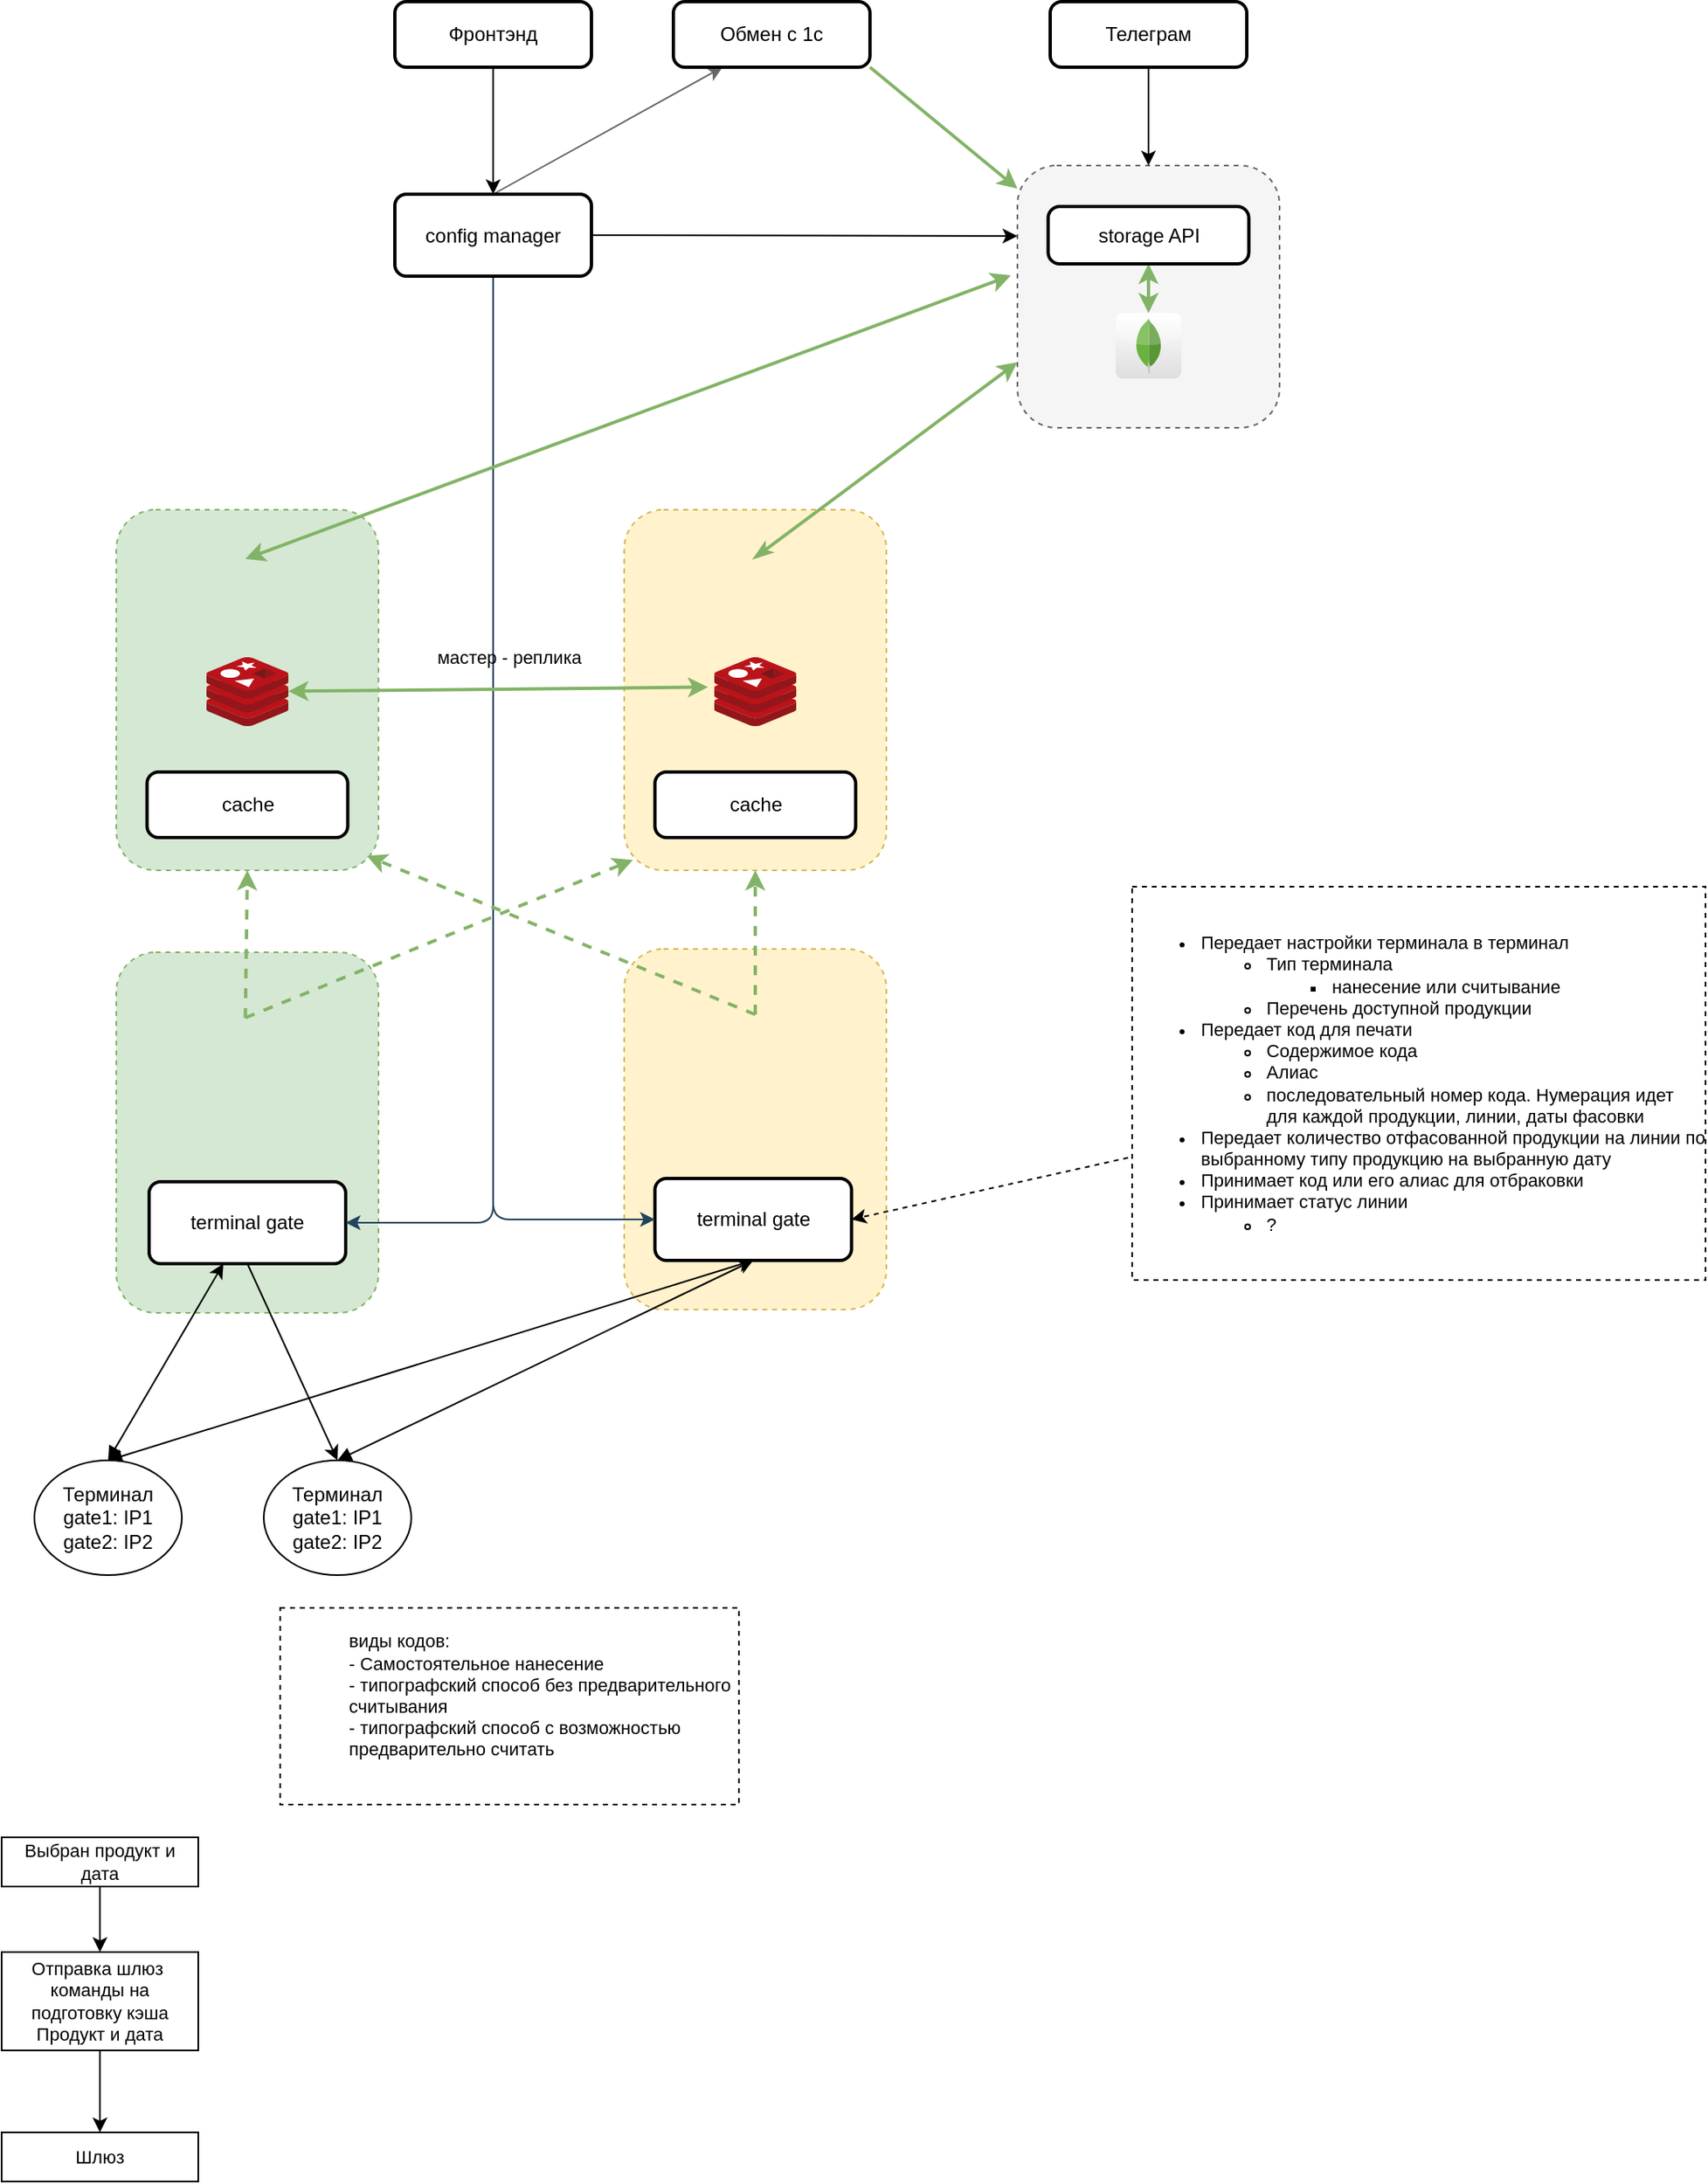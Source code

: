 <mxfile version="22.0.6" type="device">
  <diagram name="Page-1" id="nx7LIq2Fe1vS2iPR4uFg">
    <mxGraphModel dx="1487" dy="1920" grid="1" gridSize="10" guides="1" tooltips="1" connect="1" arrows="1" fold="1" page="1" pageScale="1" pageWidth="1600" pageHeight="900" math="0" shadow="0">
      <root>
        <mxCell id="0" />
        <mxCell id="1" parent="0" />
        <mxCell id="wA4eCwuCTSMMDCAFvDcx-130" value="" style="rounded=1;whiteSpace=wrap;html=1;fontFamily=Helvetica;fontSize=11;dashed=1;shadow=0;fillColor=#f5f5f5;fontColor=#333333;strokeColor=#666666;" vertex="1" parent="1">
          <mxGeometry x="730" y="-360" width="160" height="160" as="geometry" />
        </mxCell>
        <mxCell id="wA4eCwuCTSMMDCAFvDcx-105" value="" style="rounded=1;whiteSpace=wrap;html=1;fontFamily=Helvetica;fontSize=11;fillColor=#d5e8d4;dashed=1;strokeColor=#82b366;" vertex="1" parent="1">
          <mxGeometry x="180" y="-150" width="160" height="220" as="geometry" />
        </mxCell>
        <mxCell id="wA4eCwuCTSMMDCAFvDcx-109" value="" style="rounded=1;whiteSpace=wrap;html=1;fontFamily=Helvetica;fontSize=11;fillColor=#fff2cc;dashed=1;strokeColor=#d6b656;fillStyle=auto;" vertex="1" parent="1">
          <mxGeometry x="490" y="118" width="160" height="220" as="geometry" />
        </mxCell>
        <mxCell id="wA4eCwuCTSMMDCAFvDcx-107" value="" style="rounded=1;whiteSpace=wrap;html=1;fontFamily=Helvetica;fontSize=11;fillColor=#d5e8d4;dashed=1;strokeColor=#82b366;fillStyle=auto;" vertex="1" parent="1">
          <mxGeometry x="180" y="120" width="160" height="220" as="geometry" />
        </mxCell>
        <mxCell id="6" value="terminal gate" style="rounded=1;absoluteArcSize=1;arcSize=14;whiteSpace=wrap;strokeWidth=2;" parent="1" vertex="1">
          <mxGeometry x="200" y="260" width="120" height="50" as="geometry" />
        </mxCell>
        <mxCell id="wA4eCwuCTSMMDCAFvDcx-24" style="edgeStyle=none;shape=connector;rounded=1;orthogonalLoop=1;jettySize=auto;html=1;exitX=0.5;exitY=0;exitDx=0;exitDy=0;labelBackgroundColor=default;strokeColor=default;align=center;verticalAlign=middle;fontFamily=Helvetica;fontSize=11;fontColor=default;endArrow=classic;startArrow=block;startFill=1;" edge="1" parent="1" source="wA4eCwuCTSMMDCAFvDcx-17" target="6">
          <mxGeometry relative="1" as="geometry" />
        </mxCell>
        <mxCell id="wA4eCwuCTSMMDCAFvDcx-27" style="edgeStyle=none;shape=connector;rounded=1;orthogonalLoop=1;jettySize=auto;html=1;exitX=0.5;exitY=0;exitDx=0;exitDy=0;entryX=0.5;entryY=1;entryDx=0;entryDy=0;labelBackgroundColor=default;strokeColor=default;align=center;verticalAlign=middle;fontFamily=Helvetica;fontSize=11;fontColor=default;endArrow=classic;startArrow=block;startFill=1;" edge="1" parent="1" source="wA4eCwuCTSMMDCAFvDcx-17" target="wA4eCwuCTSMMDCAFvDcx-26">
          <mxGeometry relative="1" as="geometry" />
        </mxCell>
        <mxCell id="wA4eCwuCTSMMDCAFvDcx-17" value="Терминал&lt;br&gt;gate1: IP1&lt;br&gt;gate2: IP2" style="ellipse;whiteSpace=wrap;html=1;" vertex="1" parent="1">
          <mxGeometry x="130" y="430" width="90" height="70" as="geometry" />
        </mxCell>
        <mxCell id="wA4eCwuCTSMMDCAFvDcx-25" style="edgeStyle=none;rounded=1;orthogonalLoop=1;jettySize=auto;html=1;exitX=0.5;exitY=0;exitDx=0;exitDy=0;entryX=0.5;entryY=1;entryDx=0;entryDy=0;labelBackgroundColor=default;strokeColor=default;align=center;verticalAlign=middle;fontFamily=Helvetica;fontSize=11;fontColor=default;endArrow=none;endFill=0;startArrow=classic;startFill=1;" edge="1" parent="1" source="wA4eCwuCTSMMDCAFvDcx-18" target="6">
          <mxGeometry relative="1" as="geometry" />
        </mxCell>
        <mxCell id="wA4eCwuCTSMMDCAFvDcx-28" style="edgeStyle=none;shape=connector;rounded=1;orthogonalLoop=1;jettySize=auto;html=1;exitX=0.5;exitY=0;exitDx=0;exitDy=0;entryX=0.5;entryY=1;entryDx=0;entryDy=0;labelBackgroundColor=default;strokeColor=default;align=center;verticalAlign=middle;fontFamily=Helvetica;fontSize=11;fontColor=default;endArrow=classic;startArrow=block;startFill=1;" edge="1" parent="1" source="wA4eCwuCTSMMDCAFvDcx-18" target="wA4eCwuCTSMMDCAFvDcx-26">
          <mxGeometry relative="1" as="geometry" />
        </mxCell>
        <mxCell id="wA4eCwuCTSMMDCAFvDcx-18" value="Терминал&lt;br&gt;gate1: IP1&lt;br&gt;gate2: IP2" style="ellipse;whiteSpace=wrap;html=1;" vertex="1" parent="1">
          <mxGeometry x="270" y="430" width="90" height="70" as="geometry" />
        </mxCell>
        <mxCell id="wA4eCwuCTSMMDCAFvDcx-26" value="terminal gate" style="rounded=1;absoluteArcSize=1;arcSize=14;whiteSpace=wrap;strokeWidth=2;" vertex="1" parent="1">
          <mxGeometry x="508.75" y="258" width="120" height="50" as="geometry" />
        </mxCell>
        <mxCell id="wA4eCwuCTSMMDCAFvDcx-31" style="edgeStyle=none;shape=connector;rounded=1;orthogonalLoop=1;jettySize=auto;html=1;exitX=-0.007;exitY=0.689;exitDx=0;exitDy=0;entryX=1;entryY=0.5;entryDx=0;entryDy=0;labelBackgroundColor=default;strokeColor=default;align=center;verticalAlign=middle;fontFamily=Helvetica;fontSize=11;fontColor=default;endArrow=classic;dashed=1;exitPerimeter=0;" edge="1" parent="1" source="wA4eCwuCTSMMDCAFvDcx-29" target="wA4eCwuCTSMMDCAFvDcx-26">
          <mxGeometry relative="1" as="geometry" />
        </mxCell>
        <mxCell id="wA4eCwuCTSMMDCAFvDcx-29" value="&lt;ul&gt;&lt;li&gt;Передает настройки терминала в терминал&amp;nbsp;&lt;/li&gt;&lt;ul&gt;&lt;li&gt;Тип терминала&lt;/li&gt;&lt;ul&gt;&lt;li&gt;нанесение или считывание&lt;/li&gt;&lt;/ul&gt;&lt;li&gt;Перечень доступной продукции&lt;/li&gt;&lt;/ul&gt;&lt;li&gt;Передает код для печати&lt;/li&gt;&lt;ul&gt;&lt;li&gt;Содержимое кода&lt;/li&gt;&lt;li&gt;Алиас&lt;/li&gt;&lt;li&gt;последовательный номер кода. Нумерация идет для каждой продукции, линии, даты фасовки&lt;/li&gt;&lt;/ul&gt;&lt;li&gt;Передает количество отфасованной продукции на линии по выбранному типу продукцию на выбранную дату&lt;/li&gt;&lt;li&gt;Принимает код или его алиас для отбраковки&lt;/li&gt;&lt;li&gt;Принимает статус линии&lt;/li&gt;&lt;ul&gt;&lt;ul&gt;&lt;ul&gt;&lt;ul&gt;&lt;ul&gt;&lt;/ul&gt;&lt;/ul&gt;&lt;/ul&gt;&lt;/ul&gt;&lt;li&gt;?&lt;/li&gt;&lt;/ul&gt;&lt;/ul&gt;" style="text;strokeColor=default;fillColor=none;html=1;whiteSpace=wrap;verticalAlign=middle;overflow=hidden;fontSize=11;fontFamily=Helvetica;fontColor=default;dashed=1;" vertex="1" parent="1">
          <mxGeometry x="800" y="80" width="350" height="240" as="geometry" />
        </mxCell>
        <mxCell id="wA4eCwuCTSMMDCAFvDcx-39" style="edgeStyle=none;shape=connector;rounded=1;orthogonalLoop=1;jettySize=auto;html=1;exitX=0.5;exitY=0;exitDx=0;exitDy=0;entryX=0.25;entryY=1;entryDx=0;entryDy=0;labelBackgroundColor=default;strokeColor=#666666;align=center;verticalAlign=middle;fontFamily=Helvetica;fontSize=11;fontColor=default;endArrow=classic;fillColor=#f5f5f5;" edge="1" parent="1" source="wA4eCwuCTSMMDCAFvDcx-33" target="wA4eCwuCTSMMDCAFvDcx-37">
          <mxGeometry relative="1" as="geometry" />
        </mxCell>
        <mxCell id="wA4eCwuCTSMMDCAFvDcx-129" style="edgeStyle=none;shape=connector;rounded=1;orthogonalLoop=1;jettySize=auto;html=1;exitX=1;exitY=0.5;exitDx=0;exitDy=0;labelBackgroundColor=default;strokeColor=default;align=center;verticalAlign=middle;fontFamily=Helvetica;fontSize=11;fontColor=default;endArrow=classic;" edge="1" parent="1" source="wA4eCwuCTSMMDCAFvDcx-33">
          <mxGeometry relative="1" as="geometry">
            <mxPoint x="730" y="-317" as="targetPoint" />
          </mxGeometry>
        </mxCell>
        <mxCell id="wA4eCwuCTSMMDCAFvDcx-142" style="edgeStyle=none;shape=connector;rounded=1;orthogonalLoop=1;jettySize=auto;html=1;exitX=0.5;exitY=1;exitDx=0;exitDy=0;entryX=1;entryY=0.5;entryDx=0;entryDy=0;labelBackgroundColor=default;strokeColor=#23445d;align=center;verticalAlign=middle;fontFamily=Helvetica;fontSize=11;fontColor=default;endArrow=classic;fillColor=#bac8d3;" edge="1" parent="1" source="wA4eCwuCTSMMDCAFvDcx-33" target="6">
          <mxGeometry relative="1" as="geometry">
            <Array as="points">
              <mxPoint x="410" y="285" />
            </Array>
          </mxGeometry>
        </mxCell>
        <mxCell id="wA4eCwuCTSMMDCAFvDcx-143" style="edgeStyle=none;shape=connector;rounded=1;orthogonalLoop=1;jettySize=auto;html=1;exitX=0.5;exitY=1;exitDx=0;exitDy=0;entryX=0;entryY=0.5;entryDx=0;entryDy=0;labelBackgroundColor=default;strokeColor=#23445d;align=center;verticalAlign=middle;fontFamily=Helvetica;fontSize=11;fontColor=default;endArrow=classic;fillColor=#bac8d3;" edge="1" parent="1" source="wA4eCwuCTSMMDCAFvDcx-33" target="wA4eCwuCTSMMDCAFvDcx-26">
          <mxGeometry relative="1" as="geometry">
            <Array as="points">
              <mxPoint x="410" y="283" />
            </Array>
          </mxGeometry>
        </mxCell>
        <mxCell id="wA4eCwuCTSMMDCAFvDcx-33" value="config manager" style="rounded=1;absoluteArcSize=1;arcSize=14;whiteSpace=wrap;strokeWidth=2;" vertex="1" parent="1">
          <mxGeometry x="350" y="-342.5" width="120" height="50" as="geometry" />
        </mxCell>
        <mxCell id="wA4eCwuCTSMMDCAFvDcx-148" style="edgeStyle=none;shape=connector;rounded=1;orthogonalLoop=1;jettySize=auto;html=1;exitX=1;exitY=1;exitDx=0;exitDy=0;labelBackgroundColor=default;strokeColor=#82b366;align=center;verticalAlign=middle;fontFamily=Helvetica;fontSize=11;fontColor=default;endArrow=classic;strokeWidth=2;fillColor=#d5e8d4;" edge="1" parent="1" source="wA4eCwuCTSMMDCAFvDcx-37" target="wA4eCwuCTSMMDCAFvDcx-130">
          <mxGeometry relative="1" as="geometry" />
        </mxCell>
        <mxCell id="wA4eCwuCTSMMDCAFvDcx-37" value="Обмен с 1с" style="rounded=1;absoluteArcSize=1;arcSize=14;whiteSpace=wrap;strokeWidth=2;shadow=0;glass=0;" vertex="1" parent="1">
          <mxGeometry x="520" y="-460" width="120" height="40" as="geometry" />
        </mxCell>
        <mxCell id="wA4eCwuCTSMMDCAFvDcx-43" style="edgeStyle=none;shape=connector;rounded=1;orthogonalLoop=1;jettySize=auto;html=1;exitX=0.5;exitY=1;exitDx=0;exitDy=0;labelBackgroundColor=default;strokeColor=default;align=center;verticalAlign=middle;fontFamily=Helvetica;fontSize=11;fontColor=default;endArrow=classic;entryX=0.5;entryY=0;entryDx=0;entryDy=0;" edge="1" parent="1" source="wA4eCwuCTSMMDCAFvDcx-42" target="wA4eCwuCTSMMDCAFvDcx-33">
          <mxGeometry relative="1" as="geometry">
            <mxPoint x="560" y="-330" as="targetPoint" />
          </mxGeometry>
        </mxCell>
        <mxCell id="wA4eCwuCTSMMDCAFvDcx-42" value="Фронтэнд" style="rounded=1;absoluteArcSize=1;arcSize=14;whiteSpace=wrap;strokeWidth=2;shadow=0;glass=0;" vertex="1" parent="1">
          <mxGeometry x="350" y="-460" width="120" height="40" as="geometry" />
        </mxCell>
        <mxCell id="wA4eCwuCTSMMDCAFvDcx-95" style="edgeStyle=none;shape=connector;rounded=1;orthogonalLoop=1;jettySize=auto;html=1;exitX=0.5;exitY=1;exitDx=0;exitDy=0;labelBackgroundColor=default;strokeColor=default;align=center;verticalAlign=middle;fontFamily=Helvetica;fontSize=11;fontColor=default;endArrow=classic;" edge="1" parent="1" source="wA4eCwuCTSMMDCAFvDcx-44">
          <mxGeometry relative="1" as="geometry">
            <mxPoint x="810" y="-360" as="targetPoint" />
          </mxGeometry>
        </mxCell>
        <mxCell id="wA4eCwuCTSMMDCAFvDcx-44" value="Телеграм" style="rounded=1;absoluteArcSize=1;arcSize=14;whiteSpace=wrap;strokeWidth=2;shadow=0;glass=0;" vertex="1" parent="1">
          <mxGeometry x="750" y="-460" width="120" height="40" as="geometry" />
        </mxCell>
        <mxCell id="wA4eCwuCTSMMDCAFvDcx-46" value="&lt;blockquote style=&quot;margin: 0 0 0 40px; border: none; padding: 0px;&quot;&gt;виды кодов:&lt;/blockquote&gt;&lt;blockquote style=&quot;margin: 0 0 0 40px; border: none; padding: 0px;&quot;&gt;- Самостоятельное нанесение&lt;/blockquote&gt;&lt;blockquote style=&quot;margin: 0 0 0 40px; border: none; padding: 0px;&quot;&gt;- типографский способ без предварительного считывания&lt;/blockquote&gt;&lt;blockquote style=&quot;margin: 0 0 0 40px; border: none; padding: 0px;&quot;&gt;- типографский способ с возможностью предварительно считать&lt;/blockquote&gt;&lt;blockquote style=&quot;margin: 0 0 0 40px; border: none; padding: 0px;&quot;&gt;&lt;br&gt;&lt;/blockquote&gt;" style="text;strokeColor=default;fillColor=none;html=1;whiteSpace=wrap;verticalAlign=middle;overflow=hidden;fontSize=11;fontFamily=Helvetica;fontColor=default;dashed=1;" vertex="1" parent="1">
          <mxGeometry x="280" y="520" width="280" height="120" as="geometry" />
        </mxCell>
        <mxCell id="wA4eCwuCTSMMDCAFvDcx-119" style="edgeStyle=none;shape=connector;rounded=1;orthogonalLoop=1;jettySize=auto;html=1;exitX=0.5;exitY=0;exitDx=0;exitDy=0;entryX=0.956;entryY=0.96;entryDx=0;entryDy=0;labelBackgroundColor=default;strokeColor=#82b366;align=center;verticalAlign=middle;fontFamily=Helvetica;fontSize=11;fontColor=default;endArrow=classic;startArrow=none;startFill=0;strokeWidth=2;fillColor=#d5e8d4;dashed=1;entryPerimeter=0;" edge="1" parent="1" target="wA4eCwuCTSMMDCAFvDcx-105">
          <mxGeometry relative="1" as="geometry">
            <mxPoint x="570" y="158" as="sourcePoint" />
          </mxGeometry>
        </mxCell>
        <mxCell id="wA4eCwuCTSMMDCAFvDcx-58" style="edgeStyle=none;shape=connector;rounded=1;orthogonalLoop=1;jettySize=auto;html=1;exitX=0.5;exitY=1;exitDx=0;exitDy=0;entryX=0.5;entryY=0;entryDx=0;entryDy=0;labelBackgroundColor=default;strokeColor=default;align=center;verticalAlign=middle;fontFamily=Helvetica;fontSize=11;fontColor=default;endArrow=classic;" edge="1" parent="1" source="wA4eCwuCTSMMDCAFvDcx-56" target="wA4eCwuCTSMMDCAFvDcx-57">
          <mxGeometry relative="1" as="geometry" />
        </mxCell>
        <mxCell id="wA4eCwuCTSMMDCAFvDcx-56" value="Выбран продукт и дата" style="rounded=0;whiteSpace=wrap;html=1;fontFamily=Helvetica;fontSize=11;fontColor=default;" vertex="1" parent="1">
          <mxGeometry x="110" y="660" width="120" height="30" as="geometry" />
        </mxCell>
        <mxCell id="wA4eCwuCTSMMDCAFvDcx-60" style="edgeStyle=none;shape=connector;rounded=1;orthogonalLoop=1;jettySize=auto;html=1;exitX=0.5;exitY=1;exitDx=0;exitDy=0;entryX=0.5;entryY=0;entryDx=0;entryDy=0;labelBackgroundColor=default;strokeColor=default;align=center;verticalAlign=middle;fontFamily=Helvetica;fontSize=11;fontColor=default;endArrow=classic;" edge="1" parent="1" source="wA4eCwuCTSMMDCAFvDcx-57" target="wA4eCwuCTSMMDCAFvDcx-59">
          <mxGeometry relative="1" as="geometry" />
        </mxCell>
        <mxCell id="wA4eCwuCTSMMDCAFvDcx-57" value="Отправка шлюз&amp;nbsp;&lt;br&gt;команды на подготовку кэша&lt;br&gt;Продукт и дата" style="rounded=0;whiteSpace=wrap;html=1;fontFamily=Helvetica;fontSize=11;fontColor=default;" vertex="1" parent="1">
          <mxGeometry x="110" y="730" width="120" height="60" as="geometry" />
        </mxCell>
        <mxCell id="wA4eCwuCTSMMDCAFvDcx-59" value="Шлюз" style="rounded=0;whiteSpace=wrap;html=1;fontFamily=Helvetica;fontSize=11;fontColor=default;" vertex="1" parent="1">
          <mxGeometry x="110" y="840" width="120" height="30" as="geometry" />
        </mxCell>
        <mxCell id="wA4eCwuCTSMMDCAFvDcx-96" value="" style="image;sketch=0;aspect=fixed;html=1;points=[];align=center;fontSize=12;image=img/lib/mscae/Cache_Redis_Product.svg;fontFamily=Helvetica;fontColor=default;" vertex="1" parent="1">
          <mxGeometry x="235" y="-60" width="50" height="42" as="geometry" />
        </mxCell>
        <mxCell id="wA4eCwuCTSMMDCAFvDcx-97" value="cache" style="rounded=1;absoluteArcSize=1;arcSize=14;whiteSpace=wrap;strokeWidth=2;shadow=0;glass=0;" vertex="1" parent="1">
          <mxGeometry x="198.75" y="10" width="122.5" height="40" as="geometry" />
        </mxCell>
        <mxCell id="wA4eCwuCTSMMDCAFvDcx-136" style="edgeStyle=none;shape=connector;rounded=1;orthogonalLoop=1;jettySize=auto;html=1;exitX=0.5;exitY=1;exitDx=0;exitDy=0;labelBackgroundColor=default;strokeColor=#82b366;align=center;verticalAlign=middle;fontFamily=Helvetica;fontSize=11;fontColor=default;endArrow=classic;startArrow=classic;startFill=1;strokeWidth=2;fillColor=#d5e8d4;" edge="1" parent="1" source="wA4eCwuCTSMMDCAFvDcx-98" target="wA4eCwuCTSMMDCAFvDcx-101">
          <mxGeometry relative="1" as="geometry" />
        </mxCell>
        <mxCell id="wA4eCwuCTSMMDCAFvDcx-98" value="storage API" style="rounded=1;absoluteArcSize=1;arcSize=14;whiteSpace=wrap;strokeWidth=2;shadow=0;glass=0;" vertex="1" parent="1">
          <mxGeometry x="748.75" y="-335" width="122.5" height="35" as="geometry" />
        </mxCell>
        <mxCell id="wA4eCwuCTSMMDCAFvDcx-101" value="" style="dashed=0;outlineConnect=0;html=1;align=center;labelPosition=center;verticalLabelPosition=bottom;verticalAlign=top;shape=mxgraph.webicons.mongodb;gradientColor=#DFDEDE;fontFamily=Helvetica;fontSize=11;fontColor=default;" vertex="1" parent="1">
          <mxGeometry x="790" y="-270" width="40" height="40" as="geometry" />
        </mxCell>
        <mxCell id="wA4eCwuCTSMMDCAFvDcx-137" style="edgeStyle=none;shape=connector;rounded=1;orthogonalLoop=1;jettySize=auto;html=1;exitX=0.5;exitY=0;exitDx=0;exitDy=0;entryX=-0.025;entryY=0.419;entryDx=0;entryDy=0;labelBackgroundColor=default;strokeColor=#82b366;align=center;verticalAlign=middle;fontFamily=Helvetica;fontSize=11;fontColor=default;endArrow=classic;startArrow=classic;startFill=1;strokeWidth=2;fillColor=#d5e8d4;entryPerimeter=0;" edge="1" parent="1" target="wA4eCwuCTSMMDCAFvDcx-130">
          <mxGeometry relative="1" as="geometry">
            <mxPoint x="258.75" y="-120" as="sourcePoint" />
          </mxGeometry>
        </mxCell>
        <mxCell id="wA4eCwuCTSMMDCAFvDcx-111" value="" style="rounded=1;whiteSpace=wrap;html=1;fontFamily=Helvetica;fontSize=11;fillColor=#fff2cc;dashed=1;strokeColor=#d6b656;shadow=0;" vertex="1" parent="1">
          <mxGeometry x="490" y="-150" width="160" height="220" as="geometry" />
        </mxCell>
        <mxCell id="wA4eCwuCTSMMDCAFvDcx-112" value="" style="image;sketch=0;aspect=fixed;html=1;points=[];align=center;fontSize=12;image=img/lib/mscae/Cache_Redis_Product.svg;fontFamily=Helvetica;fontColor=default;" vertex="1" parent="1">
          <mxGeometry x="545" y="-60" width="50" height="42" as="geometry" />
        </mxCell>
        <mxCell id="wA4eCwuCTSMMDCAFvDcx-113" value="cache" style="rounded=1;absoluteArcSize=1;arcSize=14;whiteSpace=wrap;strokeWidth=2;shadow=0;glass=0;" vertex="1" parent="1">
          <mxGeometry x="508.75" y="10" width="122.5" height="40" as="geometry" />
        </mxCell>
        <mxCell id="wA4eCwuCTSMMDCAFvDcx-135" style="edgeStyle=none;shape=connector;rounded=1;orthogonalLoop=1;jettySize=auto;html=1;exitX=0.5;exitY=0;exitDx=0;exitDy=0;labelBackgroundColor=default;strokeColor=#82b366;align=center;verticalAlign=middle;fontFamily=Helvetica;fontSize=11;fontColor=default;endArrow=classic;entryX=0;entryY=0.75;entryDx=0;entryDy=0;startArrow=classicThin;startFill=1;strokeWidth=2;fillColor=#d5e8d4;" edge="1" parent="1" target="wA4eCwuCTSMMDCAFvDcx-130">
          <mxGeometry relative="1" as="geometry">
            <mxPoint x="650" y="-280" as="targetPoint" />
            <mxPoint x="568.75" y="-120" as="sourcePoint" />
          </mxGeometry>
        </mxCell>
        <mxCell id="wA4eCwuCTSMMDCAFvDcx-116" style="edgeStyle=none;shape=connector;rounded=1;orthogonalLoop=1;jettySize=auto;html=1;entryX=-0.077;entryY=0.434;entryDx=0;entryDy=0;entryPerimeter=0;labelBackgroundColor=default;strokeColor=#82b366;align=center;verticalAlign=middle;fontFamily=Helvetica;fontSize=11;fontColor=default;endArrow=classic;startArrow=classic;startFill=1;strokeWidth=2;fillColor=#d5e8d4;" edge="1" parent="1" source="wA4eCwuCTSMMDCAFvDcx-96" target="wA4eCwuCTSMMDCAFvDcx-112">
          <mxGeometry relative="1" as="geometry" />
        </mxCell>
        <mxCell id="wA4eCwuCTSMMDCAFvDcx-117" style="edgeStyle=none;shape=connector;rounded=1;orthogonalLoop=1;jettySize=auto;html=1;exitX=0.5;exitY=0;exitDx=0;exitDy=0;labelBackgroundColor=default;strokeColor=#82b366;align=center;verticalAlign=middle;fontFamily=Helvetica;fontSize=11;fontColor=default;endArrow=classic;startArrow=none;startFill=0;strokeWidth=2;fillColor=#d5e8d4;dashed=1;entryX=0.5;entryY=1;entryDx=0;entryDy=0;" edge="1" parent="1" target="wA4eCwuCTSMMDCAFvDcx-111">
          <mxGeometry relative="1" as="geometry">
            <mxPoint x="570" y="158" as="sourcePoint" />
            <mxPoint x="570" y="70" as="targetPoint" />
          </mxGeometry>
        </mxCell>
        <mxCell id="wA4eCwuCTSMMDCAFvDcx-118" style="edgeStyle=none;shape=connector;rounded=1;orthogonalLoop=1;jettySize=auto;html=1;exitX=0.5;exitY=0;exitDx=0;exitDy=0;labelBackgroundColor=default;strokeColor=#82b366;align=center;verticalAlign=middle;fontFamily=Helvetica;fontSize=11;fontColor=default;endArrow=classic;startArrow=none;startFill=0;strokeWidth=2;fillColor=#d5e8d4;dashed=1;entryX=0.5;entryY=1;entryDx=0;entryDy=0;" edge="1" parent="1" target="wA4eCwuCTSMMDCAFvDcx-105">
          <mxGeometry relative="1" as="geometry">
            <mxPoint x="258.75" y="160" as="sourcePoint" />
            <mxPoint x="259" y="80" as="targetPoint" />
          </mxGeometry>
        </mxCell>
        <mxCell id="wA4eCwuCTSMMDCAFvDcx-120" style="edgeStyle=none;shape=connector;rounded=1;orthogonalLoop=1;jettySize=auto;html=1;exitX=0.5;exitY=0;exitDx=0;exitDy=0;labelBackgroundColor=default;strokeColor=#82b366;align=center;verticalAlign=middle;fontFamily=Helvetica;fontSize=11;fontColor=default;endArrow=classic;startArrow=none;startFill=0;strokeWidth=2;fillColor=#d5e8d4;dashed=1;entryX=0.033;entryY=0.971;entryDx=0;entryDy=0;entryPerimeter=0;" edge="1" parent="1" target="wA4eCwuCTSMMDCAFvDcx-111">
          <mxGeometry relative="1" as="geometry">
            <mxPoint x="258.75" y="160" as="sourcePoint" />
            <mxPoint x="490" y="70" as="targetPoint" />
          </mxGeometry>
        </mxCell>
        <mxCell id="wA4eCwuCTSMMDCAFvDcx-122" value="мастер - реплика" style="text;html=1;strokeColor=none;fillColor=none;align=center;verticalAlign=middle;whiteSpace=wrap;rounded=0;fontSize=11;fontFamily=Helvetica;fontColor=default;strokeWidth=2;" vertex="1" parent="1">
          <mxGeometry x="350" y="-70" width="140" height="20" as="geometry" />
        </mxCell>
      </root>
    </mxGraphModel>
  </diagram>
</mxfile>
